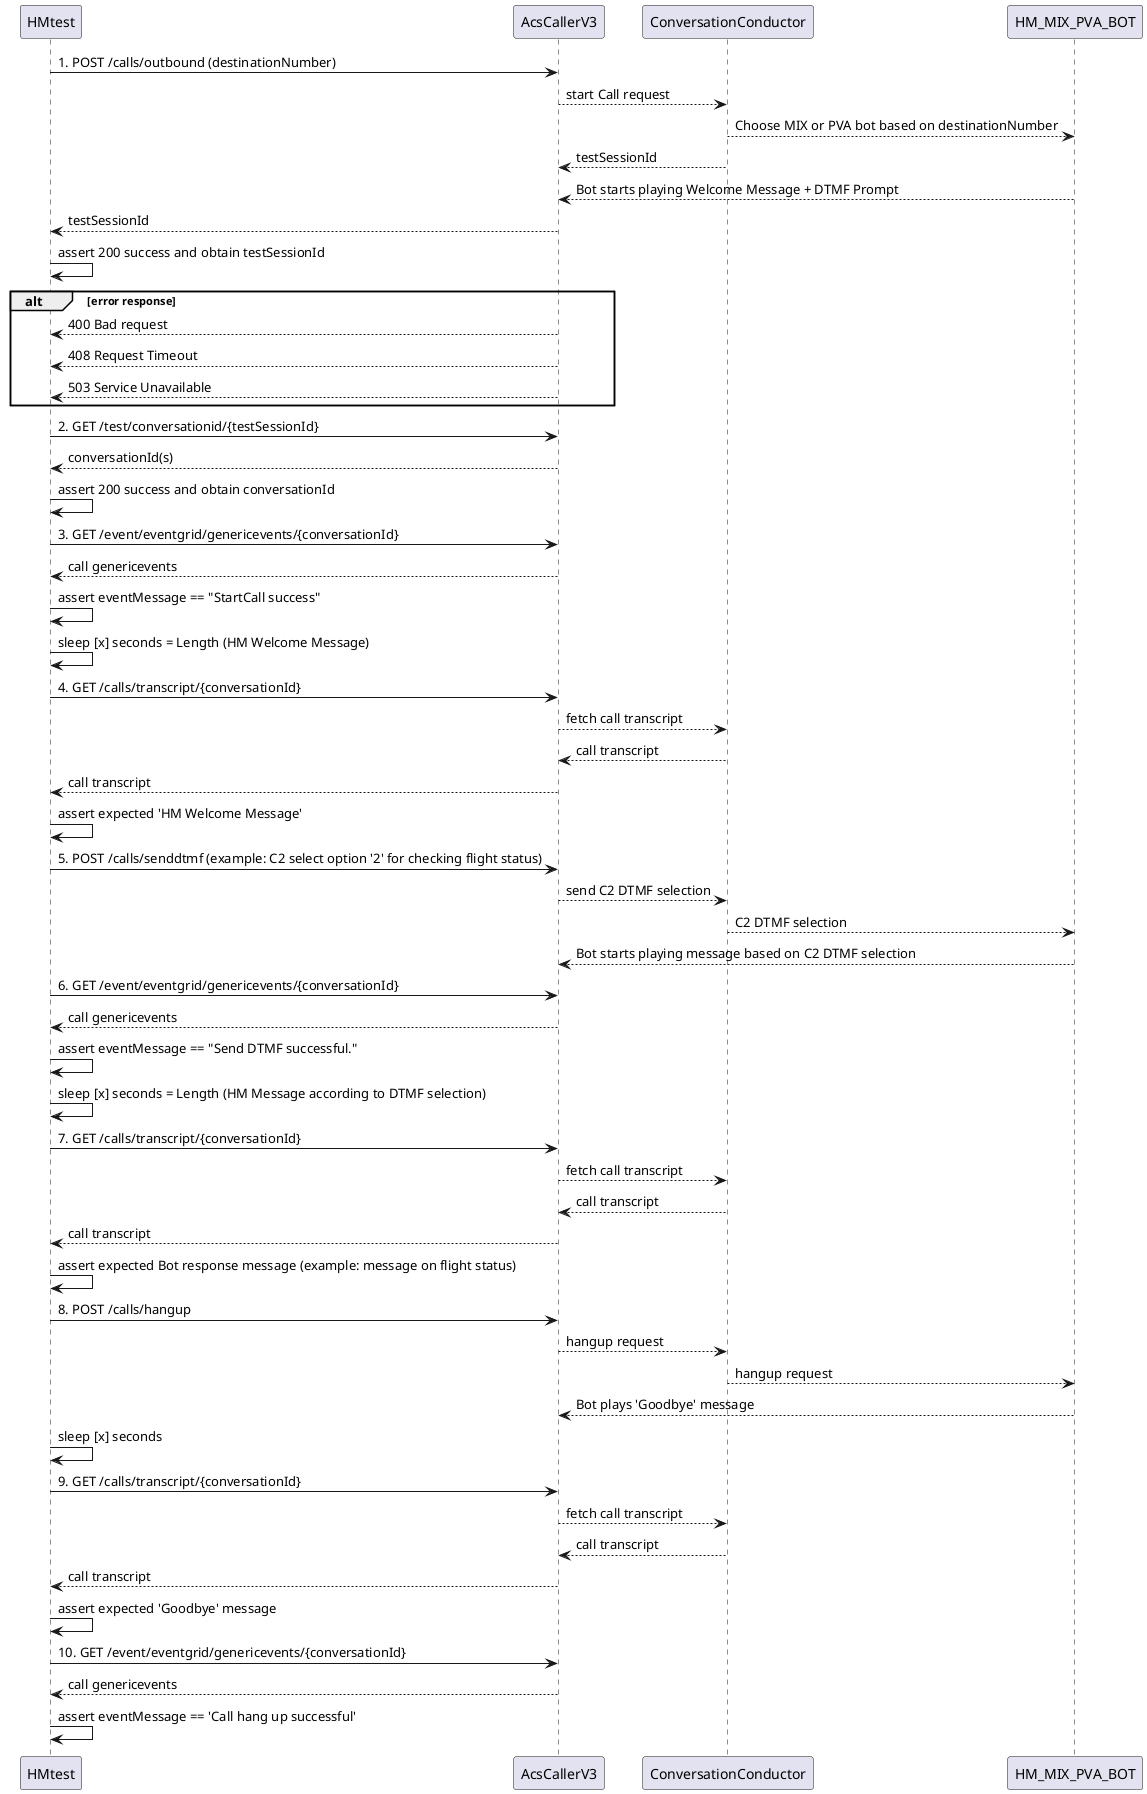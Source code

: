 @startuml
'https://plantuml.com/sequence-diagram
/'
autonumber

Alice -> Bob: Authentication Request
Bob --> Alice: Authentication Response

Alice -> Bob: Another authentication Request
Alice <-- Bob: another authentication Response'/
/' autonumber '/
participant HMtest
participant AcsCallerV3
participant ConversationConductor
participant HM_MIX_PVA_BOT

HMtest -> AcsCallerV3: 1. POST /calls/outbound (destinationNumber)
AcsCallerV3 --> ConversationConductor: start Call request
ConversationConductor --> HM_MIX_PVA_BOT: Choose MIX or PVA bot based on destinationNumber
ConversationConductor --> AcsCallerV3: testSessionId
HM_MIX_PVA_BOT --> AcsCallerV3: Bot starts playing Welcome Message + DTMF Prompt
AcsCallerV3 --> HMtest: testSessionId
HMtest -> HMtest: assert 200 success and obtain testSessionId

alt error response
AcsCallerV3 --> HMtest: 400 Bad request
AcsCallerV3 --> HMtest: 408 Request Timeout
AcsCallerV3 --> HMtest: 503 Service Unavailable
end alt

HMtest -> AcsCallerV3: 2. GET /test/conversationid/{testSessionId}
AcsCallerV3 --> HMtest: conversationId(s)
HMtest -> HMtest: assert 200 success and obtain conversationId

HMtest -> AcsCallerV3: 3. GET /event/eventgrid/genericevents/{conversationId}
AcsCallerV3 --> HMtest: call genericevents
HMtest -> HMtest: assert eventMessage == "StartCall success"
HMtest -> HMtest: sleep [x] seconds = Length (HM Welcome Message)

HMtest -> AcsCallerV3: 4. GET /calls/transcript/{conversationId}
AcsCallerV3 --> ConversationConductor: fetch call transcript
ConversationConductor --> AcsCallerV3: call transcript
AcsCallerV3 --> HMtest: call transcript
HMtest -> HMtest: assert expected 'HM Welcome Message'

HMtest -> AcsCallerV3: 5. POST /calls/senddtmf (example: C2 select option '2' for checking flight status)
AcsCallerV3 --> ConversationConductor: send C2 DTMF selection
ConversationConductor --> HM_MIX_PVA_BOT: C2 DTMF selection
HM_MIX_PVA_BOT --> AcsCallerV3: Bot starts playing message based on C2 DTMF selection

HMtest -> AcsCallerV3: 6. GET /event/eventgrid/genericevents/{conversationId}
AcsCallerV3 --> HMtest: call genericevents
HMtest -> HMtest: assert eventMessage == "Send DTMF successful."

HMtest -> HMtest: sleep [x] seconds = Length (HM Message according to DTMF selection)
HMtest -> AcsCallerV3: 7. GET /calls/transcript/{conversationId}
AcsCallerV3 --> ConversationConductor: fetch call transcript
ConversationConductor --> AcsCallerV3: call transcript
AcsCallerV3 --> HMtest: call transcript
HMtest -> HMtest: assert expected Bot response message (example: message on flight status)

HMtest -> AcsCallerV3: 8. POST /calls/hangup
AcsCallerV3 --> ConversationConductor: hangup request
ConversationConductor --> HM_MIX_PVA_BOT: hangup request
HM_MIX_PVA_BOT --> AcsCallerV3: Bot plays 'Goodbye' message

HMtest -> HMtest: sleep [x] seconds
HMtest -> AcsCallerV3: 9. GET /calls/transcript/{conversationId}
AcsCallerV3 --> ConversationConductor: fetch call transcript
ConversationConductor --> AcsCallerV3: call transcript
AcsCallerV3 --> HMtest: call transcript
HMtest -> HMtest: assert expected 'Goodbye' message

HMtest -> AcsCallerV3: 10. GET /event/eventgrid/genericevents/{conversationId}
AcsCallerV3 --> HMtest: call genericevents
HMtest -> HMtest: assert eventMessage == 'Call hang up successful'
@enduml